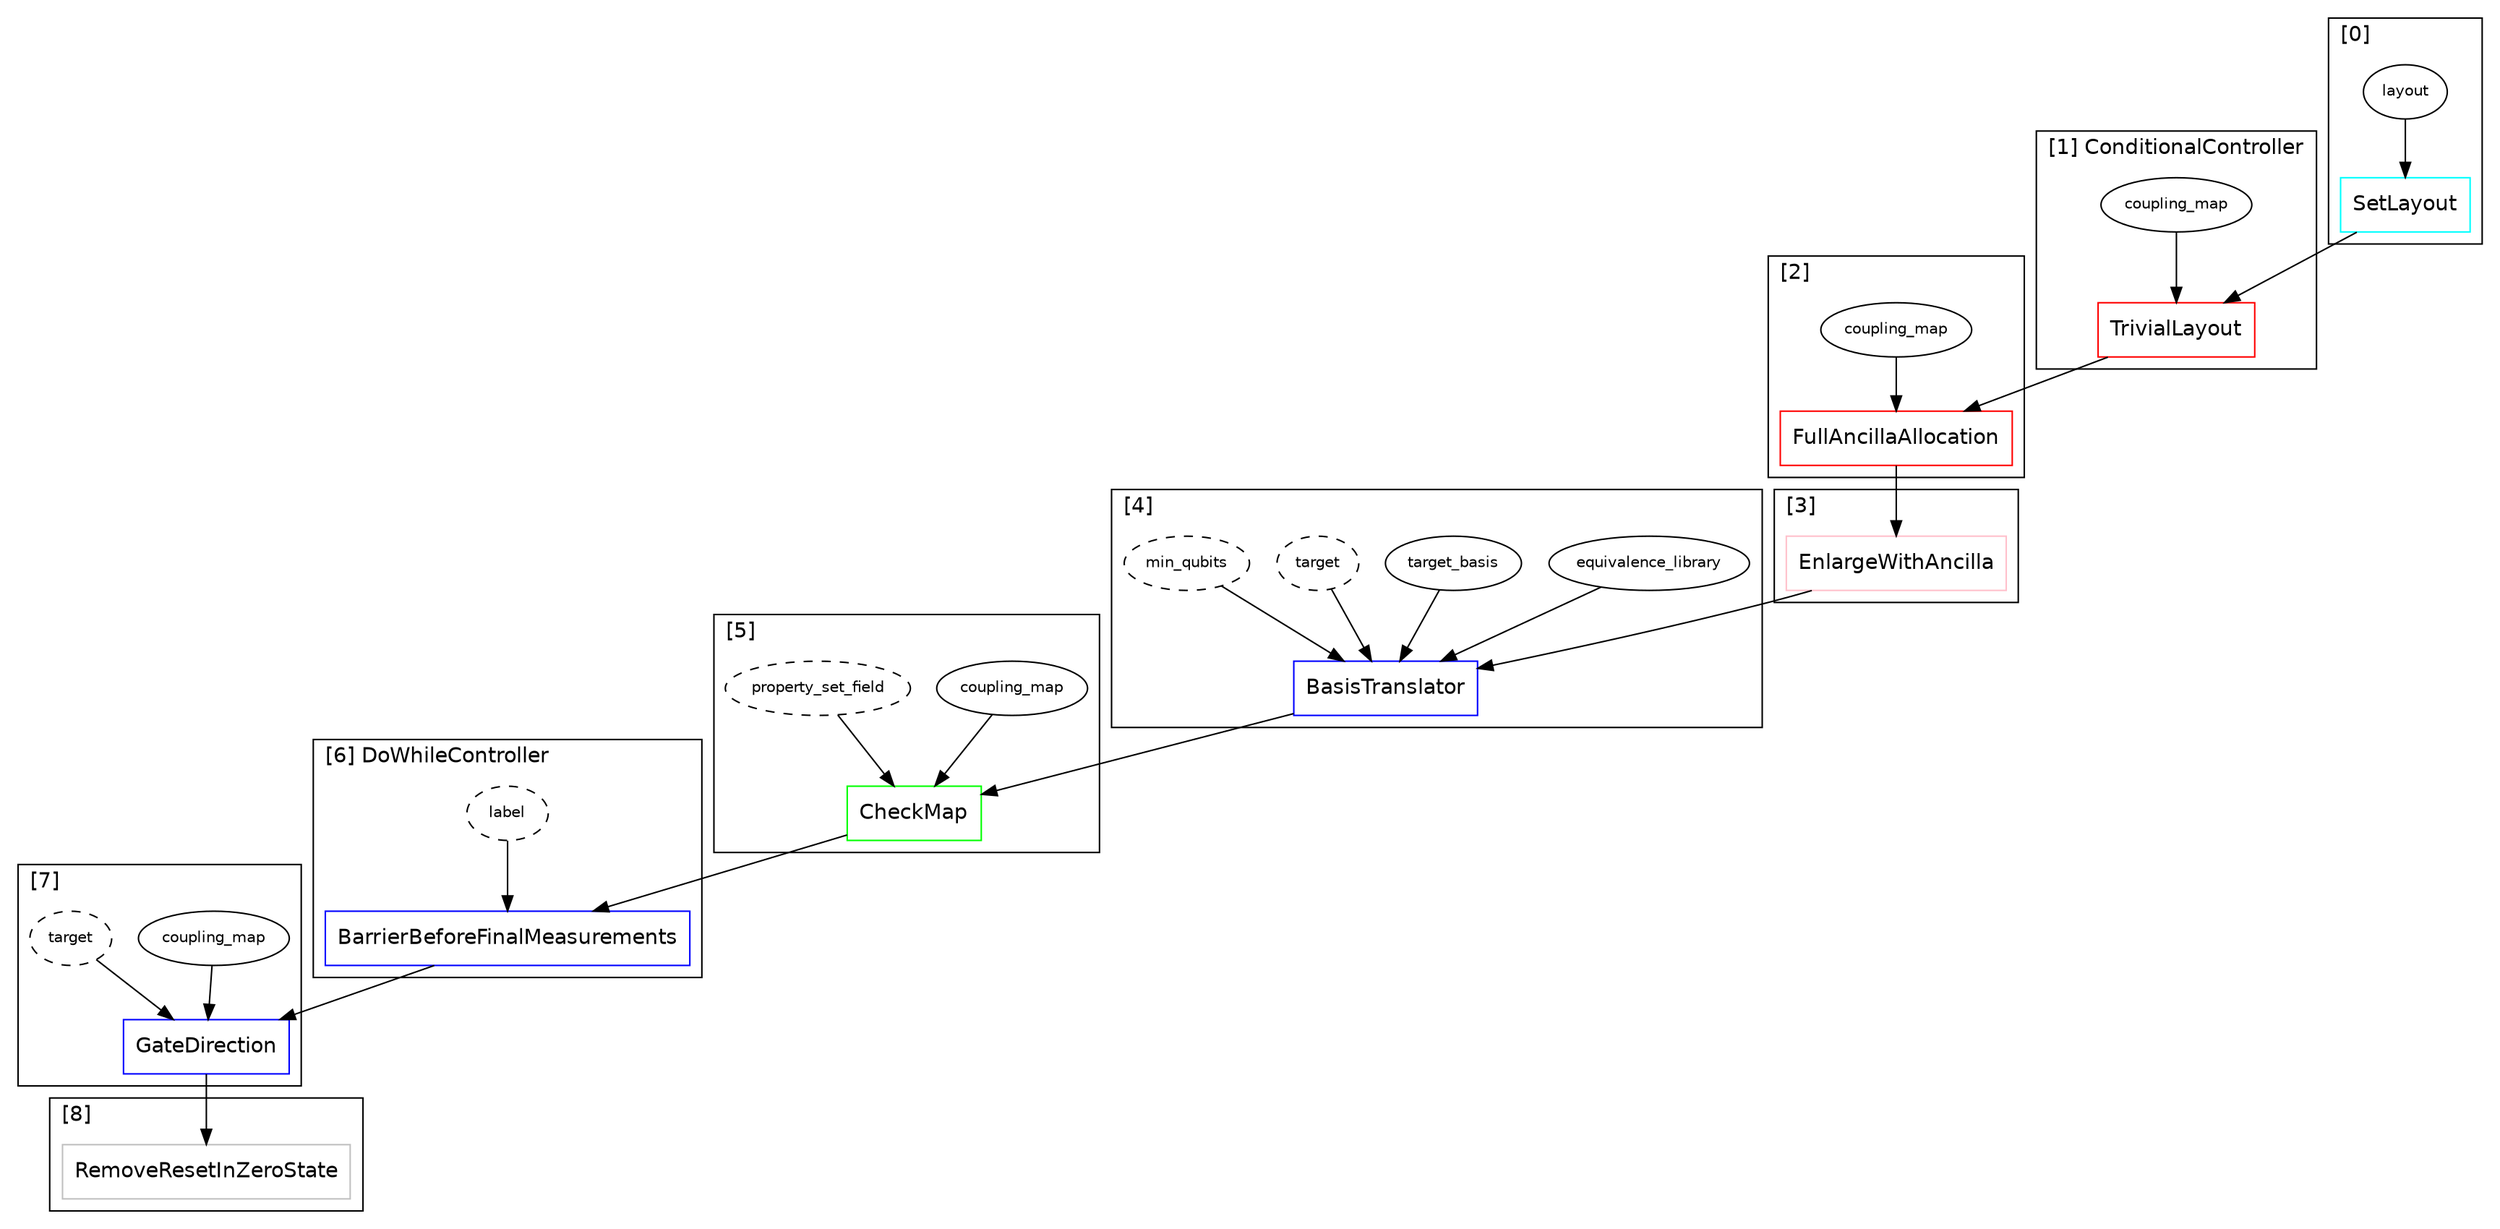 digraph G {
subgraph cluster_0 {
fontname=helvetica;
label="[0] ";
labeljust=l;
1 [color=cyan, fontname=helvetica, label=SetLayout, shape=rectangle];
2 [color=black, fontname=helvetica, fontsize=10, label=layout, shape=ellipse, style=solid];
2 -> 1;
}

subgraph cluster_3 {
fontname=helvetica;
label="[1] ConditionalController";
labeljust=l;
4 [color=red, fontname=helvetica, label=TrivialLayout, shape=rectangle];
5 [color=black, fontname=helvetica, fontsize=10, label="coupling_map", shape=ellipse, style=solid];
5 -> 4;
1 -> 4;
}

subgraph cluster_6 {
fontname=helvetica;
label="[2] ";
labeljust=l;
7 [color=red, fontname=helvetica, label=FullAncillaAllocation, shape=rectangle];
8 [color=black, fontname=helvetica, fontsize=10, label="coupling_map", shape=ellipse, style=solid];
8 -> 7;
4 -> 7;
}

subgraph cluster_9 {
fontname=helvetica;
label="[3] ";
labeljust=l;
10 [color=pink, fontname=helvetica, label=EnlargeWithAncilla, shape=rectangle];
7 -> 10;
}

subgraph cluster_11 {
fontname=helvetica;
label="[4] ";
labeljust=l;
12 [color=blue, fontname=helvetica, label=BasisTranslator, shape=rectangle];
13 [color=black, fontname=helvetica, fontsize=10, label="equivalence_library", shape=ellipse, style=solid];
13 -> 12;
14 [color=black, fontname=helvetica, fontsize=10, label="target_basis", shape=ellipse, style=solid];
14 -> 12;
15 [color=black, fontname=helvetica, fontsize=10, label=target, shape=ellipse, style=dashed];
15 -> 12;
16 [color=black, fontname=helvetica, fontsize=10, label="min_qubits", shape=ellipse, style=dashed];
16 -> 12;
10 -> 12;
}

subgraph cluster_17 {
fontname=helvetica;
label="[5] ";
labeljust=l;
18 [color=green, fontname=helvetica, label=CheckMap, shape=rectangle];
19 [color=black, fontname=helvetica, fontsize=10, label="coupling_map", shape=ellipse, style=solid];
19 -> 18;
20 [color=black, fontname=helvetica, fontsize=10, label="property_set_field", shape=ellipse, style=dashed];
20 -> 18;
12 -> 18;
}

subgraph cluster_21 {
fontname=helvetica;
label="[6] DoWhileController";
labeljust=l;
22 [color=blue, fontname=helvetica, label=BarrierBeforeFinalMeasurements, shape=rectangle];
23 [color=black, fontname=helvetica, fontsize=10, label=label, shape=ellipse, style=dashed];
23 -> 22;
18 -> 22;
}

subgraph cluster_24 {
fontname=helvetica;
label="[7] ";
labeljust=l;
25 [color=blue, fontname=helvetica, label=GateDirection, shape=rectangle];
26 [color=black, fontname=helvetica, fontsize=10, label="coupling_map", shape=ellipse, style=solid];
26 -> 25;
27 [color=black, fontname=helvetica, fontsize=10, label=target, shape=ellipse, style=dashed];
27 -> 25;
22 -> 25;
}

subgraph cluster_28 {
fontname=helvetica;
label="[8] ";
labeljust=l;
29 [color=grey, fontname=helvetica, label=RemoveResetInZeroState, shape=rectangle];
25 -> 29;
}

}
